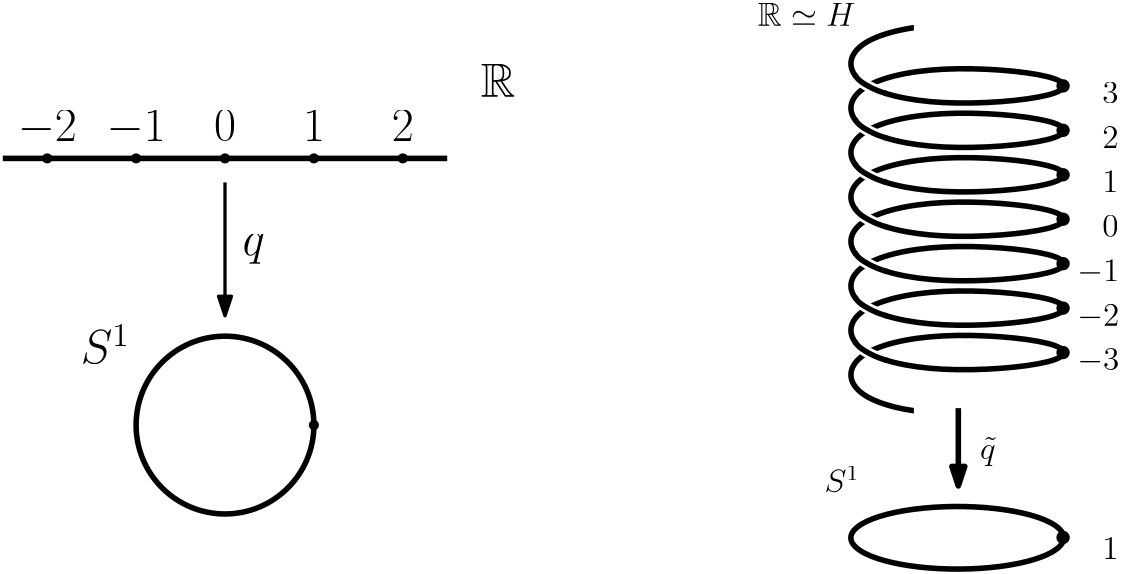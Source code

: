 <?xml version="1.0"?>
<!DOCTYPE ipe SYSTEM "ipe.dtd">
<ipe version="70107" creator="Ipe 7.1.8">
<info created="D:20140725150342" modified="D:20160228123926"/>
<preamble>\usepackage{amsmath}
\usepackage{amssymb}</preamble>
<ipestyle name="basic">
<symbol name="arrow/arc(spx)">
<path stroke="sym-stroke" fill="sym-stroke" pen="sym-pen">
0 0 m
-1 0.333 l
-1 -0.333 l
h
</path>
</symbol>
<symbol name="arrow/farc(spx)">
<path stroke="sym-stroke" fill="white" pen="sym-pen">
0 0 m
-1 0.333 l
-1 -0.333 l
h
</path>
</symbol>
<symbol name="mark/circle(sx)" transformations="translations">
<path fill="sym-stroke">
0.6 0 0 0.6 0 0 e
0.4 0 0 0.4 0 0 e
</path>
</symbol>
<symbol name="mark/disk(sx)" transformations="translations">
<path fill="sym-stroke">
0.6 0 0 0.6 0 0 e
</path>
</symbol>
<symbol name="mark/fdisk(sfx)" transformations="translations">
<group>
<path fill="sym-fill">
0.5 0 0 0.5 0 0 e
</path>
<path fill="sym-stroke" fillrule="eofill">
0.6 0 0 0.6 0 0 e
0.4 0 0 0.4 0 0 e
</path>
</group>
</symbol>
<symbol name="mark/box(sx)" transformations="translations">
<path fill="sym-stroke" fillrule="eofill">
-0.6 -0.6 m
0.6 -0.6 l
0.6 0.6 l
-0.6 0.6 l
h
-0.4 -0.4 m
0.4 -0.4 l
0.4 0.4 l
-0.4 0.4 l
h
</path>
</symbol>
<symbol name="mark/square(sx)" transformations="translations">
<path fill="sym-stroke">
-0.6 -0.6 m
0.6 -0.6 l
0.6 0.6 l
-0.6 0.6 l
h
</path>
</symbol>
<symbol name="mark/fsquare(sfx)" transformations="translations">
<group>
<path fill="sym-fill">
-0.5 -0.5 m
0.5 -0.5 l
0.5 0.5 l
-0.5 0.5 l
h
</path>
<path fill="sym-stroke" fillrule="eofill">
-0.6 -0.6 m
0.6 -0.6 l
0.6 0.6 l
-0.6 0.6 l
h
-0.4 -0.4 m
0.4 -0.4 l
0.4 0.4 l
-0.4 0.4 l
h
</path>
</group>
</symbol>
<symbol name="mark/cross(sx)" transformations="translations">
<group>
<path fill="sym-stroke">
-0.43 -0.57 m
0.57 0.43 l
0.43 0.57 l
-0.57 -0.43 l
h
</path>
<path fill="sym-stroke">
-0.43 0.57 m
0.57 -0.43 l
0.43 -0.57 l
-0.57 0.43 l
h
</path>
</group>
</symbol>
<symbol name="arrow/fnormal(spx)">
<path stroke="sym-stroke" fill="white" pen="sym-pen">
0 0 m
-1 0.333 l
-1 -0.333 l
h
</path>
</symbol>
<symbol name="arrow/pointed(spx)">
<path stroke="sym-stroke" fill="sym-stroke" pen="sym-pen">
0 0 m
-1 0.333 l
-0.8 0 l
-1 -0.333 l
h
</path>
</symbol>
<symbol name="arrow/fpointed(spx)">
<path stroke="sym-stroke" fill="white" pen="sym-pen">
0 0 m
-1 0.333 l
-0.8 0 l
-1 -0.333 l
h
</path>
</symbol>
<symbol name="arrow/linear(spx)">
<path stroke="sym-stroke" pen="sym-pen">
-1 0.333 m
0 0 l
-1 -0.333 l
</path>
</symbol>
<symbol name="arrow/fdouble(spx)">
<path stroke="sym-stroke" fill="white" pen="sym-pen">
0 0 m
-1 0.333 l
-1 -0.333 l
h
-1 0 m
-2 0.333 l
-2 -0.333 l
h
</path>
</symbol>
<symbol name="arrow/double(spx)">
<path stroke="sym-stroke" fill="sym-stroke" pen="sym-pen">
0 0 m
-1 0.333 l
-1 -0.333 l
h
-1 0 m
-2 0.333 l
-2 -0.333 l
h
</path>
</symbol>
<pen name="heavier" value="0.8"/>
<pen name="fat" value="1.2"/>
<pen name="ultrafat" value="2"/>
<symbolsize name="large" value="5"/>
<symbolsize name="small" value="2"/>
<symbolsize name="tiny" value="1.1"/>
<arrowsize name="large" value="10"/>
<arrowsize name="small" value="5"/>
<arrowsize name="tiny" value="3"/>
<color name="red" value="1 0 0"/>
<color name="green" value="0 1 0"/>
<color name="blue" value="0 0 1"/>
<color name="yellow" value="1 1 0"/>
<color name="orange" value="1 0.647 0"/>
<color name="gold" value="1 0.843 0"/>
<color name="purple" value="0.627 0.125 0.941"/>
<color name="gray" value="0.745"/>
<color name="brown" value="0.647 0.165 0.165"/>
<color name="navy" value="0 0 0.502"/>
<color name="pink" value="1 0.753 0.796"/>
<color name="seagreen" value="0.18 0.545 0.341"/>
<color name="turquoise" value="0.251 0.878 0.816"/>
<color name="violet" value="0.933 0.51 0.933"/>
<color name="darkblue" value="0 0 0.545"/>
<color name="darkcyan" value="0 0.545 0.545"/>
<color name="darkgray" value="0.663"/>
<color name="darkgreen" value="0 0.392 0"/>
<color name="darkmagenta" value="0.545 0 0.545"/>
<color name="darkorange" value="1 0.549 0"/>
<color name="darkred" value="0.545 0 0"/>
<color name="lightblue" value="0.678 0.847 0.902"/>
<color name="lightcyan" value="0.878 1 1"/>
<color name="lightgray" value="0.827"/>
<color name="lightgreen" value="0.565 0.933 0.565"/>
<color name="lightyellow" value="1 1 0.878"/>
<dashstyle name="dashed" value="[4] 0"/>
<dashstyle name="dotted" value="[1 3] 0"/>
<dashstyle name="dash dotted" value="[4 2 1 2] 0"/>
<dashstyle name="dash dot dotted" value="[4 2 1 2 1 2] 0"/>
<textsize name="large" value="\large"/>
<textsize name="small" value="\small"/>
<textsize name="tiny" value="\tiny"/>
<textsize name="Large" value="\Large"/>
<textsize name="LARGE" value="\LARGE"/>
<textsize name="huge" value="\huge"/>
<textsize name="Huge" value="\Huge"/>
<textsize name="footnote" value="\footnotesize"/>
<textstyle name="center" begin="\begin{center}" end="\end{center}"/>
<textstyle name="itemize" begin="\begin{itemize}" end="\end{itemize}"/>
<textstyle name="item" begin="\begin{itemize}\item{}" end="\end{itemize}"/>
<gridsize name="4 pts" value="4"/>
<gridsize name="8 pts (~3 mm)" value="8"/>
<gridsize name="16 pts (~6 mm)" value="16"/>
<gridsize name="32 pts (~12 mm)" value="32"/>
<gridsize name="10 pts (~3.5 mm)" value="10"/>
<gridsize name="20 pts (~7 mm)" value="20"/>
<gridsize name="14 pts (~5 mm)" value="14"/>
<gridsize name="28 pts (~10 mm)" value="28"/>
<gridsize name="56 pts (~20 mm)" value="56"/>
<anglesize name="90 deg" value="90"/>
<anglesize name="60 deg" value="60"/>
<anglesize name="45 deg" value="45"/>
<anglesize name="30 deg" value="30"/>
<anglesize name="22.5 deg" value="22.5"/>
<tiling name="falling" angle="-60" step="4" width="1"/>
<tiling name="rising" angle="30" step="4" width="1"/>
</ipestyle>
<ipestyle name="gradient">
<gradient name="radazul" type="radial" coords="226 209 0 226 209 100" extend="yes">
 <stop offset="0" color="0.592 0.592 0.988"/>
 <stop offset="1" color="0.87"/>
</gradient>
<gradient name="radverde" type="radial" coords="226 209 0 226 209 60" extend="yes">
 <stop offset="0" color="0.592 0.988 0.592"/>
 <stop offset="1" color="0.87"/>
</gradient>
<gradient name="radgris1" type="radial" coords="432 672 0 432 672 70" extend="yes">
 <stop offset="0" color="0.062"/>
 <stop offset="1" color="1"/>
</gradient>
<gradient name="radgris2" type="radial" coords="432 672 0 432 672 70" extend="yes">
 <stop offset="0" color="0.125"/>
 <stop offset="1" color="1"/>
</gradient>
<gradient name="radgris3" type="radial" coords="432 672 0 432 672 70" extend="yes">
 <stop offset="0" color="0.187"/>
 <stop offset="1" color="1"/>
</gradient>
<gradient name="radgris4" type="radial" coords="432 672 0 432 672 70" extend="yes">
 <stop offset="0" color="0.25"/>
 <stop offset="1" color="1"/>
</gradient>
<gradient name="radgris5" type="radial" coords="432 672 0 432 672 70" extend="yes">
 <stop offset="0" color="0.312"/>
 <stop offset="1" color="1"/>
</gradient>
<gradient name="radgris6" type="radial" coords="432 672 0 432 672 70" extend="yes">
 <stop offset="0" color="0.375"/>
 <stop offset="1" color="1"/>
</gradient>
<gradient name="radgris7" type="radial" coords="432 672 0 432 672 70" extend="yes">
 <stop offset="0" color="0.437"/>
 <stop offset="1" color="1"/>
</gradient>
<gradient name="radgris8" type="radial" coords="432 672 0 432 672 70" extend="yes">
 <stop offset="0" color="0.5"/>
 <stop offset="1" color="1"/>
</gradient>
<gradient name="radgris9" type="radial" coords="432 672 0 432 672 70" extend="yes">
 <stop offset="0" color="0.562"/>
 <stop offset="1" color="1"/>
</gradient>
<gradient name="radgris10" type="radial" coords="432 672 0 432 672 70" extend="yes">
 <stop offset="0" color="0.625"/>
 <stop offset="1" color="1"/>
</gradient>
<gradient name="radgris11" type="radial" coords="432 672 0 432 672 70" extend="yes">
 <stop offset="0" color="0.687"/>
 <stop offset="1" color="1"/>
</gradient>
<gradient name="radgris12" type="radial" coords="432 672 0 432 672 70" extend="yes">
 <stop offset="0" color="0.75"/>
 <stop offset="1" color="1"/>
</gradient>
<gradient name="radgris13" type="radial" coords="432 672 0 432 672 70" extend="yes">
 <stop offset="0" color="0.812"/>
 <stop offset="1" color="1"/>
</gradient>
<gradient name="radgris14" type="radial" coords="432 672 0 432 672 70" extend="yes">
 <stop offset="0" color="0.875"/>
 <stop offset="1" color="1"/>
</gradient>
<gradient name="radgris15" type="radial" coords="432 672 0 432 672 70" extend="yes">
 <stop offset="0" color="0.937"/>
 <stop offset="1" color="1"/>
</gradient>
<gradient name="radgris0" type="radial" coords="432 672 0 432 672 70" extend="yes">
 <stop offset="0" color="0"/>
 <stop offset="1" color="1"/>
</gradient>
<gradient name="lingris" type="axial" coords="309.1 485.5 309.1 400" extend="yes">
 <stop offset="0" color="0.9"/>
 <stop offset="1" color="1"/>
</gradient>
<gradient name="linnegro" type="axial" coords="309.1 485.5 309.1 400" extend="yes">
 <stop offset="0" color="0"/>
 <stop offset="1" color="1"/>
</gradient>
<gradient name="radgris" type="radial" coords="304 736 0 304 736 400" extend="yes">
 <stop offset="0" color="0.9"/>
 <stop offset="0.6" color="0.9"/>
 <stop offset="1" color="1"/>
</gradient>
<gradient name="radnegro" type="radial" coords="304 736 0 304 736 400" extend="yes">
 <stop offset="0" color="0"/>
 <stop offset="0.6" color="0"/>
 <stop offset="1" color="1"/>
</gradient>
<gradient name="fermion" type="radial" coords="396 310 2 400 300 20" extend="yes">
 <stop offset="0" color="1"/>
 <stop offset="1" color="0 0 1"/>
</gradient>
<gradient name="fermion2" type="radial" coords="396 310 2 400 300 20" extend="yes">
 <stop offset="0" color="1"/>
 <stop offset="1" color="0.2"/>
</gradient>
<gradient name="boson" type="radial" coords="300 300 0 300 300 20">
 <stop offset="0" color="1 1 0"/>
 <stop offset="1" color="1"/>
</gradient>
<gradient name="logica" type="radial" coords="297.5 341.114 0 297.5 341.114 400" extend="yes">
 <stop offset="0" color="0.2"/>
 <stop offset="1" color="1 1 0"/>
</gradient>
<gradient name="verde" type="radial" coords="297.5 341.114 0 297.5 341.114 400" extend="yes">
 <stop offset="0" color="1"/>
 <stop offset="0.6" color="1"/>
 <stop offset="1" color="0.54 0.81 0.54"/>
</gradient>
</ipestyle>
<page>
<layer name="alpha"/>
<view layers="alpha" active="alpha"/>
<group layer="alpha">
<path stroke="black" pen="ultrafat">
448 684 m
448 692
400 696
368 688
368 672
400 664
448 668
448 676
400 680
368 672
368 656
400 648
448 652
448 660
400 664
368 656
368 640
400 632
448 636
448 644
400 648
368 640
368 624
400 616
448 620
448 628
400 632
368 624
368 608
400 600
448 604
448 612
400 616
368 608
368 592
400 584
448 588
448 596
400 600
368 592
368 576
400 568
448 572
448 580
400 584
368 576
368 560
400 552
448 556
448 564 s
</path>
<path fill="white">
392 700 m
392 680 l
452 680 l
452 700 l
h
</path>
<path matrix="1 0 0 1 0 -132" fill="white">
392 700 m
392 680 l
452 680 l
452 700 l
h
</path>
<path matrix="1.00966 0 0 0.296797 -4.30676 357.355" stroke="black" pen="ultrafat">
36 12 -12 36 408 512 e
</path>
<use name="mark/disk(sx)" pos="445.708 672" size="4" stroke="black"/>
<use matrix="1 0 0 1 0 -16" name="mark/disk(sx)" pos="445.708 672" size="4" stroke="black"/>
<use matrix="1 0 0 1 0 -32" name="mark/disk(sx)" pos="445.708 672" size="4" stroke="black"/>
<use matrix="1 0 0 1 0 -48" name="mark/disk(sx)" pos="445.708 672" size="4" stroke="black"/>
<use matrix="1 0 0 1 0 -64" name="mark/disk(sx)" pos="445.708 672" size="4" stroke="black"/>
<use matrix="1 0 0 1 0 -80" name="mark/disk(sx)" pos="445.708 672" size="4" stroke="black"/>
<use matrix="1 0 0 1 0 -96" name="mark/disk(sx)" pos="445.708 672" size="4" stroke="black"/>
<use matrix="1 0 0 1 0 -162.562" name="mark/disk(sx)" pos="445.708 672" size="4" stroke="black"/>
<text matrix="1 0 0 1 8.37746 -10.6815" transformations="translations" pos="451.452 628.366" stroke="black" type="label" width="5.853" height="7.704" depth="0" valign="baseline" size="large">$0$</text>
<text matrix="1 0 0 1 8.37746 5.31846" transformations="translations" pos="451.452 628.366" stroke="black" type="label" width="5.853" height="7.704" depth="0" valign="baseline" size="large">$1$</text>
<text matrix="1 0 0 1 8.37746 21.3185" transformations="translations" pos="451.452 628.366" stroke="black" type="label" width="5.853" height="7.704" depth="0" valign="baseline" size="large">$2$</text>
<text matrix="1 0 0 1 8.37746 37.3185" transformations="translations" pos="451.452 628.366" stroke="black" type="label" width="5.853" height="7.704" depth="0" valign="baseline" size="large">$3$</text>
<text matrix="1 0 0 1 -0.679567 -26.6815" transformations="translations" pos="451.452 628.366" stroke="black" type="label" width="15.151" height="7.711" depth="0.99" valign="baseline" size="large">$-1$</text>
<text matrix="1 0 0 1 -0.679567 -42.6815" transformations="translations" pos="451.452 628.366" stroke="black" type="label" width="15.151" height="7.711" depth="0.99" valign="baseline" size="large">$-2$</text>
<text matrix="1 0 0 1 -0.679567 -58.6815" transformations="translations" pos="451.452 628.366" stroke="black" type="label" width="15.151" height="7.711" depth="0.99" valign="baseline" size="large">$-3$</text>
<text matrix="1 0 0 1 8.37746 -126.682" transformations="translations" pos="451.452 628.366" stroke="black" type="label" width="5.853" height="7.704" depth="0" valign="baseline" size="large">$1$</text>
<path stroke="black" pen="ultrafat" arrow="normal/normal">
408 556 m
408 528 l
</path>
<text matrix="1 0 0 1 -35.6225 -90.6815" transformations="translations" pos="451.452 628.366" stroke="black" type="label" width="5.619" height="7.939" depth="2.32" valign="baseline" size="large">$\tilde{q}$</text>
<text matrix="1 0 0 1 -91.6225 -102.682" transformations="translations" pos="451.452 628.366" stroke="black" type="label" width="12.628" height="9.475" depth="0" valign="baseline" size="large">$S^1$</text>
<text matrix="1 0 0 1 -115.623 65.3185" transformations="translations" pos="451.452 628.366" stroke="black" type="label" width="35.197" height="8.236" depth="0" valign="baseline" size="large">$\mathbb{R}\simeq H$</text>
<group>
<path stroke="white" pen="4">
371.256 675.258 m
371.791 674.673
372.385 674.108
373.226 673.415
373.74 673.038
374.027 672.841
374.612 672.462
375.366 672.016
377.044 671.101
379.031 670.243
380.27 669.846
381.359 669.458 s
</path>
<path stroke="black" pen="ultrafat">
370.733 675.928 m
371.714 674.619
372.341 674.034
373.029 673.479
373.687 673.027
374.067 672.77
374.612 672.462
375.366 672.016
377.044 671.101
379.031 670.243
380.253 669.807
382.213 669.192 s
</path>
</group>
<group matrix="1 0 0 1 0 -16">
<path stroke="white" pen="4">
371.256 675.258 m
371.791 674.673
372.385 674.108
373.226 673.415
373.74 673.038
374.027 672.841
374.612 672.462
375.366 672.016
377.044 671.101
379.031 670.243
380.27 669.846
381.359 669.458 s
</path>
<path stroke="black" pen="ultrafat">
370.733 675.928 m
371.714 674.619
372.341 674.034
373.029 673.479
373.687 673.027
374.067 672.77
374.612 672.462
375.366 672.016
377.044 671.101
379.031 670.243
380.253 669.807
382.213 669.192 s
</path>
</group>
<group matrix="1 0 0 1 0 -32">
<path stroke="white" pen="4">
371.256 675.258 m
371.791 674.673
372.385 674.108
373.226 673.415
373.74 673.038
374.027 672.841
374.612 672.462
375.366 672.016
377.044 671.101
379.031 670.243
380.27 669.846
381.359 669.458 s
</path>
<path stroke="black" pen="ultrafat">
370.733 675.928 m
371.714 674.619
372.341 674.034
373.029 673.479
373.687 673.027
374.067 672.77
374.612 672.462
375.366 672.016
377.044 671.101
379.031 670.243
380.253 669.807
382.213 669.192 s
</path>
</group>
<group matrix="1 0 0 1 0 -48">
<path stroke="white" pen="4">
371.256 675.258 m
371.791 674.673
372.385 674.108
373.226 673.415
373.74 673.038
374.027 672.841
374.612 672.462
375.366 672.016
377.044 671.101
379.031 670.243
380.27 669.846
381.359 669.458 s
</path>
<path stroke="black" pen="ultrafat">
370.733 675.928 m
371.714 674.619
372.341 674.034
373.029 673.479
373.687 673.027
374.067 672.77
374.612 672.462
375.366 672.016
377.044 671.101
379.031 670.243
380.253 669.807
382.213 669.192 s
</path>
</group>
<group matrix="1 0 0 1 0 -64">
<path stroke="white" pen="4">
371.256 675.258 m
371.791 674.673
372.385 674.108
373.226 673.415
373.74 673.038
374.027 672.841
374.612 672.462
375.366 672.016
377.044 671.101
379.031 670.243
380.27 669.846
381.359 669.458 s
</path>
<path stroke="black" pen="ultrafat">
370.733 675.928 m
371.714 674.619
372.341 674.034
373.029 673.479
373.687 673.027
374.067 672.77
374.612 672.462
375.366 672.016
377.044 671.101
379.031 670.243
380.253 669.807
382.213 669.192 s
</path>
</group>
<group matrix="1 0 0 1 0 -80">
<path stroke="white" pen="4">
371.256 675.258 m
371.791 674.673
372.385 674.108
373.226 673.415
373.74 673.038
374.027 672.841
374.612 672.462
375.366 672.016
377.044 671.101
379.031 670.243
380.27 669.846
381.359 669.458 s
</path>
<path stroke="black" pen="ultrafat">
370.733 675.928 m
371.714 674.619
372.341 674.034
373.029 673.479
373.687 673.027
374.067 672.77
374.612 672.462
375.366 672.016
377.044 671.101
379.031 670.243
380.253 669.807
382.213 669.192 s
</path>
</group>
<group matrix="1 0 0 1 0 -96">
<path stroke="white" pen="4">
371.256 675.258 m
371.791 674.673
372.385 674.108
373.226 673.415
373.74 673.038
374.027 672.841
374.612 672.462
375.366 672.016
377.044 671.101
379.031 670.243
380.27 669.846
381.359 669.458 s
</path>
<path stroke="black" pen="ultrafat">
370.733 675.928 m
371.714 674.619
372.341 674.034
373.029 673.479
373.687 673.027
374.067 672.77
374.612 672.462
375.366 672.016
377.044 671.101
379.031 670.243
380.253 669.807
382.213 669.192 s
</path>
</group>
</group>
<path matrix="1 0 0 1 48 -2.73516" stroke="black" pen="fat" arrow="normal/normal">
96 640 m
96 592 l
</path>
<text matrix="1 0 0 1 -41.7218 -60.7652" transformations="translations" pos="192 672" stroke="black" type="label" width="8.092" height="7.41" depth="3.35" valign="baseline" size="LARGE">$q$</text>
<group matrix="1 0 0 1 48 48">
<path matrix="1 0 0 1 -96 -42.1043" stroke="black" pen="ultrafat">
112 640 m
272 640 l
</path>
<use matrix="1 0 0 1 -96 -42.1043" name="mark/disk(sx)" pos="192 640" size="normal" stroke="black"/>
<use matrix="1 0 0 1 -96 -42.1043" name="mark/disk(sx)" pos="224 640" size="normal" stroke="black"/>
<use matrix="1 0 0 1 -96 -42.1043" name="mark/disk(sx)" pos="256 640" size="normal" stroke="black"/>
<use matrix="1 0 0 1 -96 -42.1043" name="mark/disk(sx)" pos="160 640" size="normal" stroke="black"/>
<use matrix="1 0 0 1 -96 -42.1043" name="mark/disk(sx)" pos="128 640" size="normal" stroke="black"/>
<text matrix="1 0 0 1 -99.9475 -67.8748" transformations="translations" pos="192 672" stroke="black" type="label" width="7.895" height="11.097" depth="0" valign="baseline" size="LARGE">$0$</text>
<text matrix="1 0 0 1 -67.9475 -67.8748" transformations="translations" pos="192 672" stroke="black" type="label" width="7.895" height="11.097" depth="0" valign="baseline" size="LARGE">$1$</text>
<text matrix="1 0 0 1 -35.9475 -67.8748" transformations="translations" pos="192 672" stroke="black" type="label" width="7.895" height="11.097" depth="0" valign="baseline" size="LARGE">$2$</text>
<text matrix="1 0 0 1 -138.642 -67.8748" transformations="translations" pos="192 672" stroke="black" type="label" width="21.285" height="11.102" depth="1.43" valign="baseline" size="LARGE">$-1$</text>
<text matrix="1 0 0 1 -170.642 -67.8748" transformations="translations" pos="192 672" stroke="black" type="label" width="21.285" height="11.102" depth="1.43" valign="baseline" size="LARGE">$-2$</text>
<text matrix="1 0 0 1 -3.9475 -51.8748" transformations="translations" pos="192 672" stroke="black" type="label" width="12.433" height="11.86" depth="0" valign="baseline" size="LARGE">$\mathbb{R}$</text>
</group>
<group matrix="1 0 0 1 -160 -48">
<path matrix="1 0 0 1 -96 -42.1043" stroke="black" pen="ultrafat">
32 0 0 32 400 640 e
</path>
<use matrix="1 0 0 1 -96 -42.1043" name="mark/disk(sx)" pos="432 640" size="normal" stroke="black"/>
<text matrix="1 0 0 1 60.053 -51.8748" transformations="translations" pos="192 672" stroke="black" type="label" width="17.72" height="13.952" depth="0" valign="baseline" size="LARGE">$S^1$</text>
</group>
</page>
</ipe>
